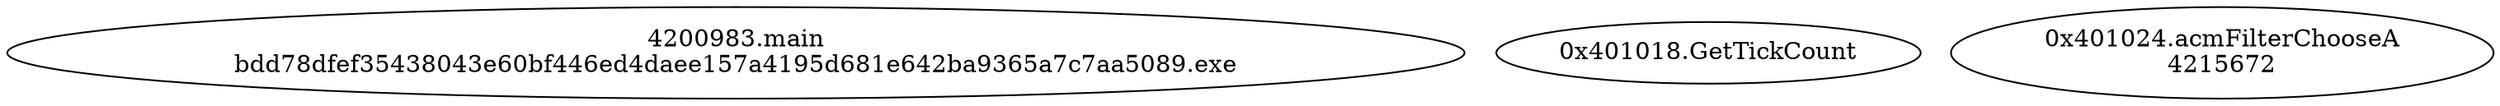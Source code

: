 // Global SCDG with merge call
digraph {
	0 [label="4200983.main
bdd78dfef35438043e60bf446ed4daee157a4195d681e642ba9365a7c7aa5089.exe"]
	1 [label="0x401018.GetTickCount
"]
	2 [label="0x401024.acmFilterChooseA
4215672"]
}
